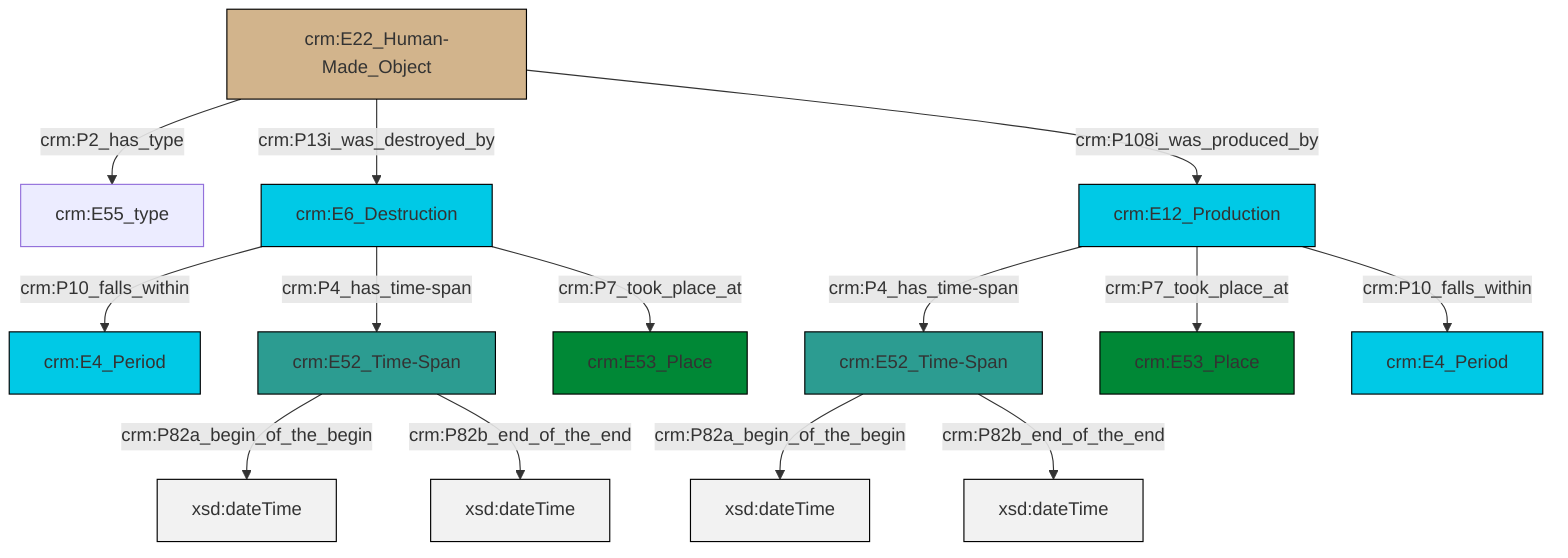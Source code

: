 graph TD
classDef Literal fill:#f2f2f2,stroke:#000000;
classDef CRM_Entity fill:#FFFFFF,stroke:#000000;
classDef Temporal_Entity fill:#00C9E6, stroke:#000000;
classDef Type fill:#E18312, stroke:#000000;
classDef Time-Span fill:#2C9C91, stroke:#000000;
classDef Appellation fill:#FFEB7F, stroke:#000000;
classDef Place fill:#008836, stroke:#000000;
classDef Persistent_Item fill:#B266B2, stroke:#000000;
classDef Conceptual_Object fill:#FFD700, stroke:#000000;
classDef Physical_Thing fill:#D2B48C, stroke:#000000;
classDef Actor fill:#f58aad, stroke:#000000;
classDef PC_Classes fill:#4ce600, stroke:#000000;
classDef Multi fill:#cccccc,stroke:#000000;

0["crm:E22_Human-Made_Object"]:::Physical_Thing -->|crm:P2_has_type| 1["crm:E55_type"]:::Default
2["crm:E52_Time-Span"]:::Time-Span -->|crm:P82a_begin_of_the_begin| 4[xsd:dateTime]:::Literal
5["crm:E12_Production"]:::Temporal_Entity -->|crm:P4_has_time-span| 6["crm:E52_Time-Span"]:::Time-Span
0["crm:E22_Human-Made_Object"]:::Physical_Thing -->|crm:P13i_was_destroyed_by| 8["crm:E6_Destruction"]:::Temporal_Entity
8["crm:E6_Destruction"]:::Temporal_Entity -->|crm:P10_falls_within| 14["crm:E4_Period"]:::Temporal_Entity
2["crm:E52_Time-Span"]:::Time-Span -->|crm:P82b_end_of_the_end| 16[xsd:dateTime]:::Literal
8["crm:E6_Destruction"]:::Temporal_Entity -->|crm:P4_has_time-span| 2["crm:E52_Time-Span"]:::Time-Span
0["crm:E22_Human-Made_Object"]:::Physical_Thing -->|crm:P108i_was_produced_by| 5["crm:E12_Production"]:::Temporal_Entity
8["crm:E6_Destruction"]:::Temporal_Entity -->|crm:P7_took_place_at| 17["crm:E53_Place"]:::Place
6["crm:E52_Time-Span"]:::Time-Span -->|crm:P82a_begin_of_the_begin| 22[xsd:dateTime]:::Literal
5["crm:E12_Production"]:::Temporal_Entity -->|crm:P7_took_place_at| 9["crm:E53_Place"]:::Place
5["crm:E12_Production"]:::Temporal_Entity -->|crm:P10_falls_within| 11["crm:E4_Period"]:::Temporal_Entity
6["crm:E52_Time-Span"]:::Time-Span -->|crm:P82b_end_of_the_end| 23[xsd:dateTime]:::Literal